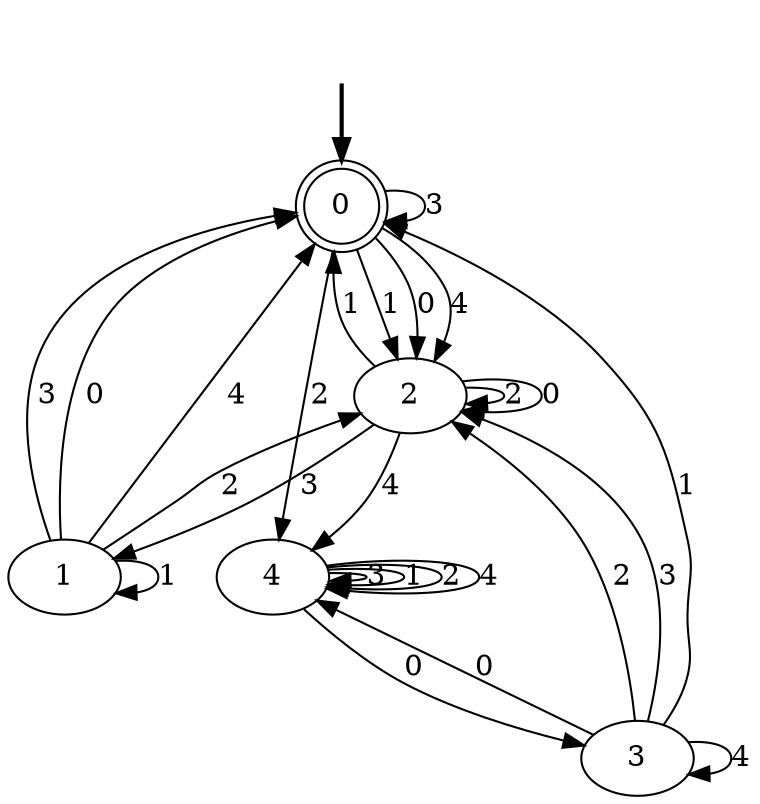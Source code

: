 digraph {
	fake [style=invisible]
	0 [root=true shape=doublecircle]
	1
	2
	3
	4
	fake -> 0 [style=bold]
	1 -> 0 [label=0]
	3 -> 2 [label=2]
	4 -> 4 [label=3]
	0 -> 2 [label=1]
	4 -> 4 [label=1]
	1 -> 0 [label=4]
	0 -> 2 [label=0]
	2 -> 1 [label=3]
	0 -> 2 [label=4]
	2 -> 2 [label=2]
	1 -> 1 [label=1]
	4 -> 4 [label=2]
	3 -> 0 [label=1]
	1 -> 2 [label=2]
	2 -> 2 [label=0]
	4 -> 4 [label=4]
	0 -> 0 [label=3]
	0 -> 4 [label=2]
	3 -> 4 [label=0]
	1 -> 0 [label=3]
	2 -> 4 [label=4]
	3 -> 2 [label=3]
	2 -> 0 [label=1]
	3 -> 3 [label=4]
	4 -> 3 [label=0]
}
